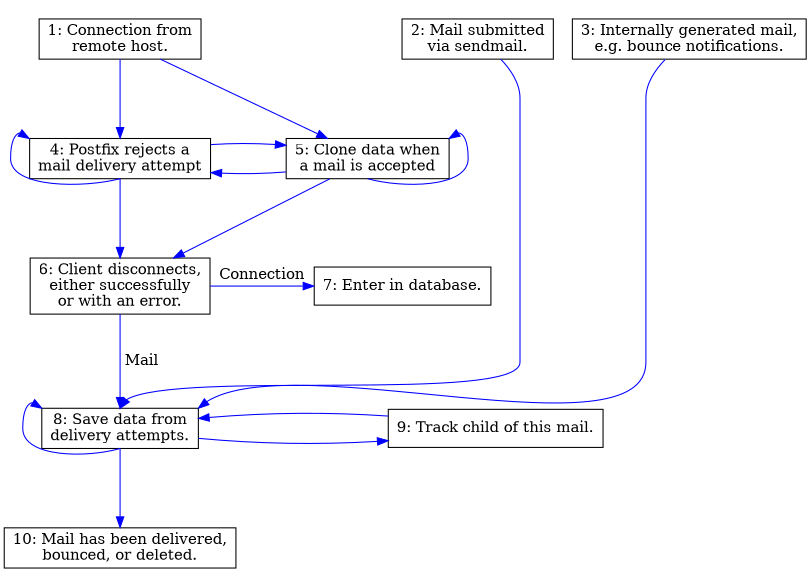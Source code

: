 /* vim: set textwidth=160 : */
/* $Id$ */

digraph logparser {
    graph [
        /* This seems to be width, height - but they interact strangely, so 
         * I'm never sure.
         */
        size = "5.4, 8.4"
        margin = "0"
        center = true
    ]
    node [
        shape = box
    ]
    edge [
        color = blue
        fontcolor = black
        minlen = 2
    ]

    /* EDGES */
    /* Connect from client */
    connect                         -> { rejection } [weight = 5]
    rejection                       -> { rejection } [dir = back, headport = s, tailport = nw]
    rejection                       -> { disconnect } [weight = 5]
    connect                         -> { clone }
    clone                           -> { clone } [dir = back, headport = s, tailport = ne]
    clone                           -> { disconnect }
    clone                           -> { rejection }
    rejection                       -> { clone }

    /* Disconnect without queueid */
    disconnect                      -> { fixup_enter_in_db_disconnect } [weight = 5, label = "Connection" ]

    /* Disconnect with queueid */
    disconnect                      -> { save_by_queueid } [weight = 5, label = " Mail" ]

    /* Misc entry */
    qmgr_chooses_mail               -> { save_by_queueid } [headport = ne]
    pickup                          -> { save_by_queueid } [headport = n]
    /* Graph placement */
    connect                         -> { qmgr_chooses_mail } [style = invis, weight = 0]
    connect                         -> { pickup } [style = invis, weight = 0]

    /* Save results by queueid */
    save_by_queueid                 -> { track } [minlen = 5]
    track                           -> { save_by_queueid }
    save_by_queueid                 -> { save_by_queueid } [dir = back, headport = s, tailport = nw]
    save_by_queueid                 -> { commit } [weight = 10]

    /* NODE LABELS */
    rejection                       [label = "4: Postfix rejects a\nmail delivery attempt"]
    connect                         [label = "1: Connection from\nremote host."]
    clone                           [label = "5: Clone data when\na mail is accepted"]

    /* Disconnect without queueid */
    disconnect                      [label = "6: Client disconnects,\neither successfully\nor with an error."]
    fixup_enter_in_db_disconnect    [label = "7: Enter in database."]

    /* Disconnect with queueid - already covered */

    /* Misc entry */
    pickup                          [label = "2: Mail submitted\nvia sendmail."]
    qmgr_chooses_mail               [label = "3: Internally generated mail,\ne.g. bounce notifications."]

    /* Save results by queueid */
    save_by_queueid                 [label = "8: Save data from\ndelivery attempts."]
    track                           [label = "9: Track child of this mail."]

    /* Commit is complicated */
    /* Neither parent nor child. */
    commit                          [label = "10: Mail has been delivered,\nbounced, or deleted."]

    /* SUB-GRAPHS */
    subgraph sources {
        rank = source
        pickup
        qmgr_chooses_mail
        connect
    }

    subgraph clone_or_save {
        rank = same
        clone
        rejection
    }

    subgraph disconnect_without_queueid {
        rank = same
        disconnect
        fixup_enter_in_db_disconnect
    }

    subgraph save_or_track {
        rank = same
        track
        save_by_queueid
    }

}
